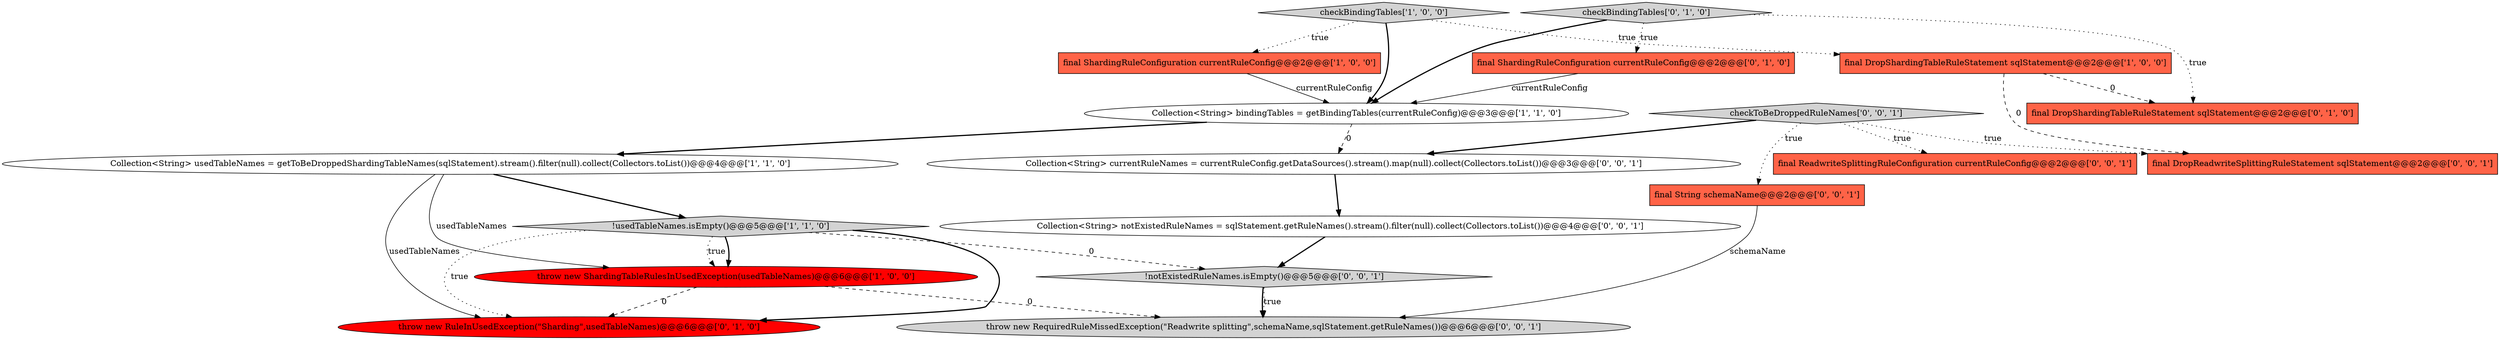 digraph {
12 [style = filled, label = "Collection<String> currentRuleNames = currentRuleConfig.getDataSources().stream().map(null).collect(Collectors.toList())@@@3@@@['0', '0', '1']", fillcolor = white, shape = ellipse image = "AAA0AAABBB3BBB"];
6 [style = filled, label = "final DropShardingTableRuleStatement sqlStatement@@@2@@@['1', '0', '0']", fillcolor = tomato, shape = box image = "AAA1AAABBB1BBB"];
8 [style = filled, label = "throw new RuleInUsedException(\"Sharding\",usedTableNames)@@@6@@@['0', '1', '0']", fillcolor = red, shape = ellipse image = "AAA1AAABBB2BBB"];
1 [style = filled, label = "!usedTableNames.isEmpty()@@@5@@@['1', '1', '0']", fillcolor = lightgray, shape = diamond image = "AAA0AAABBB1BBB"];
0 [style = filled, label = "Collection<String> usedTableNames = getToBeDroppedShardingTableNames(sqlStatement).stream().filter(null).collect(Collectors.toList())@@@4@@@['1', '1', '0']", fillcolor = white, shape = ellipse image = "AAA0AAABBB1BBB"];
9 [style = filled, label = "checkBindingTables['0', '1', '0']", fillcolor = lightgray, shape = diamond image = "AAA0AAABBB2BBB"];
10 [style = filled, label = "final DropShardingTableRuleStatement sqlStatement@@@2@@@['0', '1', '0']", fillcolor = tomato, shape = box image = "AAA1AAABBB2BBB"];
11 [style = filled, label = "final String schemaName@@@2@@@['0', '0', '1']", fillcolor = tomato, shape = box image = "AAA0AAABBB3BBB"];
2 [style = filled, label = "Collection<String> bindingTables = getBindingTables(currentRuleConfig)@@@3@@@['1', '1', '0']", fillcolor = white, shape = ellipse image = "AAA0AAABBB1BBB"];
13 [style = filled, label = "final ReadwriteSplittingRuleConfiguration currentRuleConfig@@@2@@@['0', '0', '1']", fillcolor = tomato, shape = box image = "AAA0AAABBB3BBB"];
16 [style = filled, label = "final DropReadwriteSplittingRuleStatement sqlStatement@@@2@@@['0', '0', '1']", fillcolor = tomato, shape = box image = "AAA0AAABBB3BBB"];
18 [style = filled, label = "!notExistedRuleNames.isEmpty()@@@5@@@['0', '0', '1']", fillcolor = lightgray, shape = diamond image = "AAA0AAABBB3BBB"];
15 [style = filled, label = "checkToBeDroppedRuleNames['0', '0', '1']", fillcolor = lightgray, shape = diamond image = "AAA0AAABBB3BBB"];
7 [style = filled, label = "final ShardingRuleConfiguration currentRuleConfig@@@2@@@['0', '1', '0']", fillcolor = tomato, shape = box image = "AAA0AAABBB2BBB"];
17 [style = filled, label = "Collection<String> notExistedRuleNames = sqlStatement.getRuleNames().stream().filter(null).collect(Collectors.toList())@@@4@@@['0', '0', '1']", fillcolor = white, shape = ellipse image = "AAA0AAABBB3BBB"];
4 [style = filled, label = "throw new ShardingTableRulesInUsedException(usedTableNames)@@@6@@@['1', '0', '0']", fillcolor = red, shape = ellipse image = "AAA1AAABBB1BBB"];
14 [style = filled, label = "throw new RequiredRuleMissedException(\"Readwrite splitting\",schemaName,sqlStatement.getRuleNames())@@@6@@@['0', '0', '1']", fillcolor = lightgray, shape = ellipse image = "AAA0AAABBB3BBB"];
3 [style = filled, label = "final ShardingRuleConfiguration currentRuleConfig@@@2@@@['1', '0', '0']", fillcolor = tomato, shape = box image = "AAA0AAABBB1BBB"];
5 [style = filled, label = "checkBindingTables['1', '0', '0']", fillcolor = lightgray, shape = diamond image = "AAA0AAABBB1BBB"];
7->2 [style = solid, label="currentRuleConfig"];
1->4 [style = bold, label=""];
1->8 [style = bold, label=""];
9->2 [style = bold, label=""];
12->17 [style = bold, label=""];
5->6 [style = dotted, label="true"];
1->18 [style = dashed, label="0"];
1->4 [style = dotted, label="true"];
5->3 [style = dotted, label="true"];
15->16 [style = dotted, label="true"];
11->14 [style = solid, label="schemaName"];
18->14 [style = dotted, label="true"];
15->13 [style = dotted, label="true"];
6->10 [style = dashed, label="0"];
2->12 [style = dashed, label="0"];
5->2 [style = bold, label=""];
2->0 [style = bold, label=""];
6->16 [style = dashed, label="0"];
0->1 [style = bold, label=""];
0->4 [style = solid, label="usedTableNames"];
0->8 [style = solid, label="usedTableNames"];
1->8 [style = dotted, label="true"];
15->11 [style = dotted, label="true"];
4->8 [style = dashed, label="0"];
3->2 [style = solid, label="currentRuleConfig"];
4->14 [style = dashed, label="0"];
15->12 [style = bold, label=""];
9->7 [style = dotted, label="true"];
9->10 [style = dotted, label="true"];
18->14 [style = bold, label=""];
17->18 [style = bold, label=""];
}
